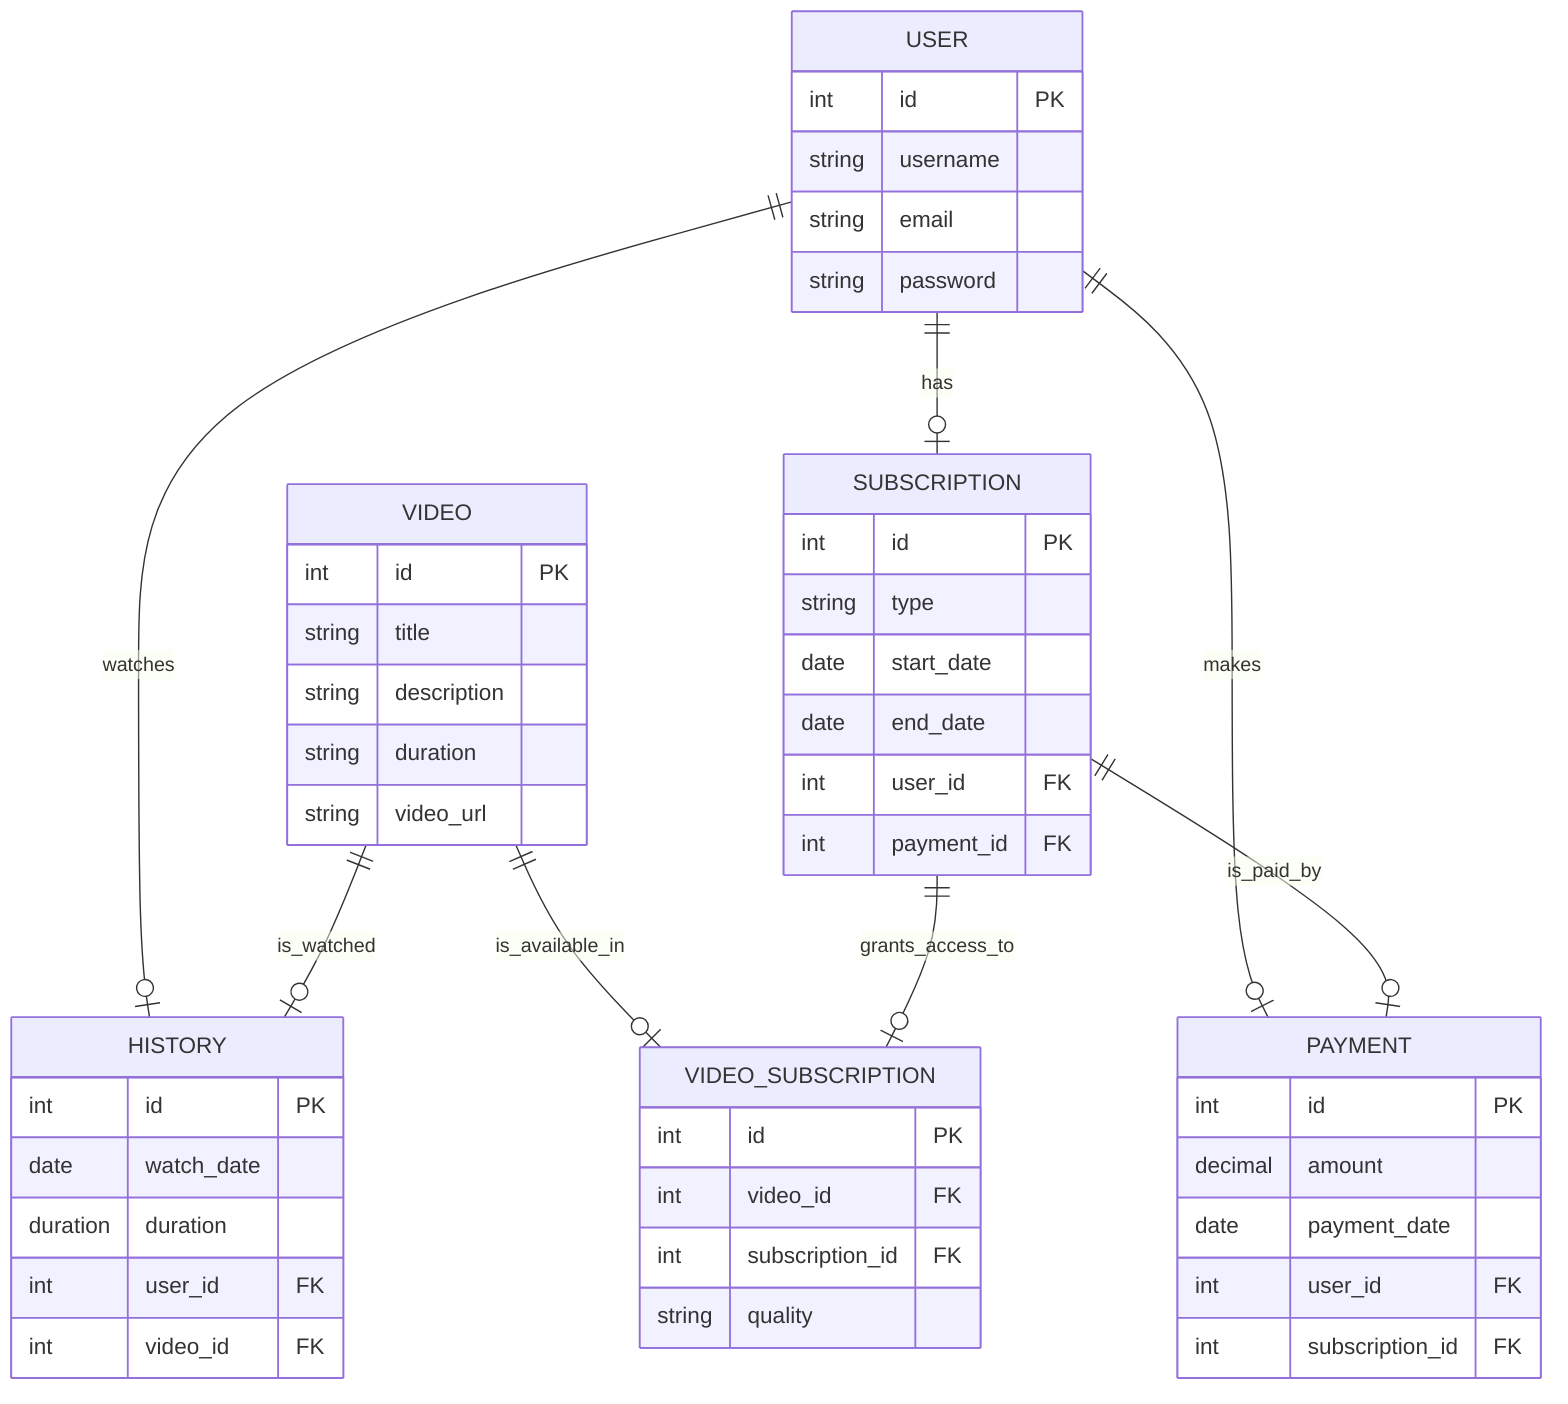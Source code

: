 erDiagram
    USER {
        int id PK
        string username
        string email
        string password
    }
    VIDEO {
        int id PK
        string title
        string description
        string duration
        string video_url
    }
    SUBSCRIPTION {
        int id PK
        string type
        date start_date
        date end_date
        int user_id FK
        int payment_id FK
    }
    PAYMENT {
        int id PK
        decimal amount
        date payment_date
        int user_id FK
        int subscription_id FK
    }
    HISTORY {
        int id PK
        date watch_date
        duration duration
        int user_id FK
        int video_id FK
    }
    VIDEO_SUBSCRIPTION {
        int id PK
        int video_id FK
        int subscription_id FK
        string quality
    }

    USER ||--o| SUBSCRIPTION: has
    USER ||--o| PAYMENT: makes
    USER ||--o| HISTORY: watches
    VIDEO ||--o| HISTORY: is_watched
    VIDEO ||--o| VIDEO_SUBSCRIPTION: is_available_in
    SUBSCRIPTION ||--o| VIDEO_SUBSCRIPTION: grants_access_to
    SUBSCRIPTION ||--o| PAYMENT: is_paid_by